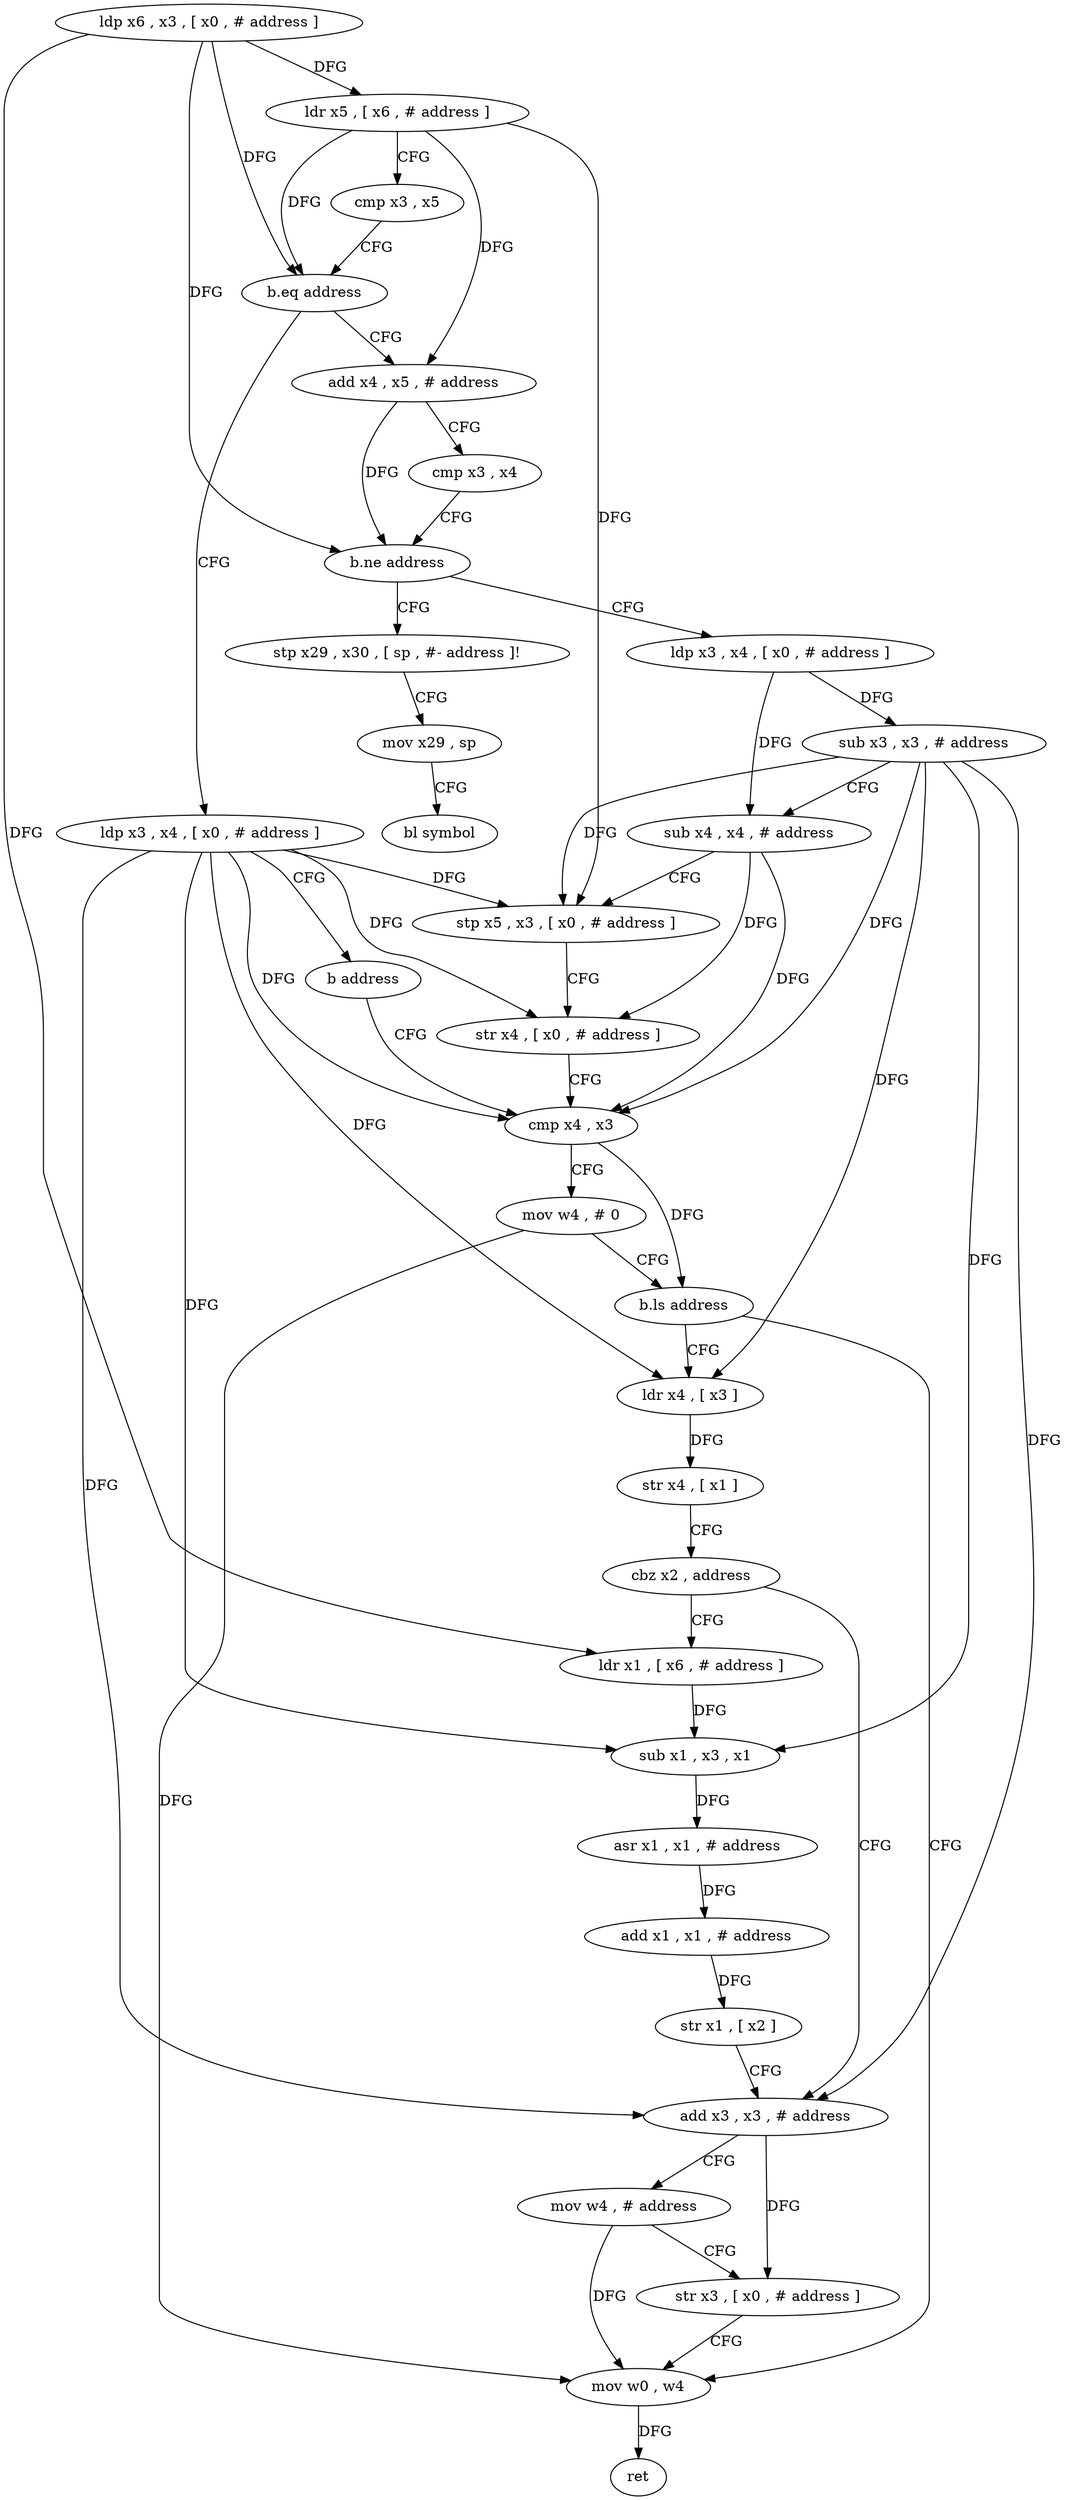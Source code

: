 digraph "func" {
"149920" [label = "ldp x6 , x3 , [ x0 , # address ]" ]
"149924" [label = "ldr x5 , [ x6 , # address ]" ]
"149928" [label = "cmp x3 , x5" ]
"149932" [label = "b.eq address" ]
"150032" [label = "ldp x3 , x4 , [ x0 , # address ]" ]
"149936" [label = "add x4 , x5 , # address" ]
"150036" [label = "b address" ]
"149968" [label = "cmp x4 , x3" ]
"149940" [label = "cmp x3 , x4" ]
"149944" [label = "b.ne address" ]
"150040" [label = "stp x29 , x30 , [ sp , #- address ]!" ]
"149948" [label = "ldp x3 , x4 , [ x0 , # address ]" ]
"149972" [label = "mov w4 , # 0" ]
"149976" [label = "b.ls address" ]
"150024" [label = "mov w0 , w4" ]
"149980" [label = "ldr x4 , [ x3 ]" ]
"150044" [label = "mov x29 , sp" ]
"150048" [label = "bl symbol" ]
"149952" [label = "sub x3 , x3 , # address" ]
"149956" [label = "sub x4 , x4 , # address" ]
"149960" [label = "stp x5 , x3 , [ x0 , # address ]" ]
"149964" [label = "str x4 , [ x0 , # address ]" ]
"150028" [label = "ret" ]
"149984" [label = "str x4 , [ x1 ]" ]
"149988" [label = "cbz x2 , address" ]
"150012" [label = "add x3 , x3 , # address" ]
"149992" [label = "ldr x1 , [ x6 , # address ]" ]
"150016" [label = "mov w4 , # address" ]
"150020" [label = "str x3 , [ x0 , # address ]" ]
"149996" [label = "sub x1 , x3 , x1" ]
"150000" [label = "asr x1 , x1 , # address" ]
"150004" [label = "add x1 , x1 , # address" ]
"150008" [label = "str x1 , [ x2 ]" ]
"149920" -> "149924" [ label = "DFG" ]
"149920" -> "149992" [ label = "DFG" ]
"149920" -> "149932" [ label = "DFG" ]
"149920" -> "149944" [ label = "DFG" ]
"149924" -> "149928" [ label = "CFG" ]
"149924" -> "149932" [ label = "DFG" ]
"149924" -> "149936" [ label = "DFG" ]
"149924" -> "149960" [ label = "DFG" ]
"149928" -> "149932" [ label = "CFG" ]
"149932" -> "150032" [ label = "CFG" ]
"149932" -> "149936" [ label = "CFG" ]
"150032" -> "150036" [ label = "CFG" ]
"150032" -> "149968" [ label = "DFG" ]
"150032" -> "149960" [ label = "DFG" ]
"150032" -> "149980" [ label = "DFG" ]
"150032" -> "150012" [ label = "DFG" ]
"150032" -> "149996" [ label = "DFG" ]
"150032" -> "149964" [ label = "DFG" ]
"149936" -> "149940" [ label = "CFG" ]
"149936" -> "149944" [ label = "DFG" ]
"150036" -> "149968" [ label = "CFG" ]
"149968" -> "149972" [ label = "CFG" ]
"149968" -> "149976" [ label = "DFG" ]
"149940" -> "149944" [ label = "CFG" ]
"149944" -> "150040" [ label = "CFG" ]
"149944" -> "149948" [ label = "CFG" ]
"150040" -> "150044" [ label = "CFG" ]
"149948" -> "149952" [ label = "DFG" ]
"149948" -> "149956" [ label = "DFG" ]
"149972" -> "149976" [ label = "CFG" ]
"149972" -> "150024" [ label = "DFG" ]
"149976" -> "150024" [ label = "CFG" ]
"149976" -> "149980" [ label = "CFG" ]
"150024" -> "150028" [ label = "DFG" ]
"149980" -> "149984" [ label = "DFG" ]
"150044" -> "150048" [ label = "CFG" ]
"149952" -> "149956" [ label = "CFG" ]
"149952" -> "149968" [ label = "DFG" ]
"149952" -> "149960" [ label = "DFG" ]
"149952" -> "149980" [ label = "DFG" ]
"149952" -> "150012" [ label = "DFG" ]
"149952" -> "149996" [ label = "DFG" ]
"149956" -> "149960" [ label = "CFG" ]
"149956" -> "149968" [ label = "DFG" ]
"149956" -> "149964" [ label = "DFG" ]
"149960" -> "149964" [ label = "CFG" ]
"149964" -> "149968" [ label = "CFG" ]
"149984" -> "149988" [ label = "CFG" ]
"149988" -> "150012" [ label = "CFG" ]
"149988" -> "149992" [ label = "CFG" ]
"150012" -> "150016" [ label = "CFG" ]
"150012" -> "150020" [ label = "DFG" ]
"149992" -> "149996" [ label = "DFG" ]
"150016" -> "150020" [ label = "CFG" ]
"150016" -> "150024" [ label = "DFG" ]
"150020" -> "150024" [ label = "CFG" ]
"149996" -> "150000" [ label = "DFG" ]
"150000" -> "150004" [ label = "DFG" ]
"150004" -> "150008" [ label = "DFG" ]
"150008" -> "150012" [ label = "CFG" ]
}
